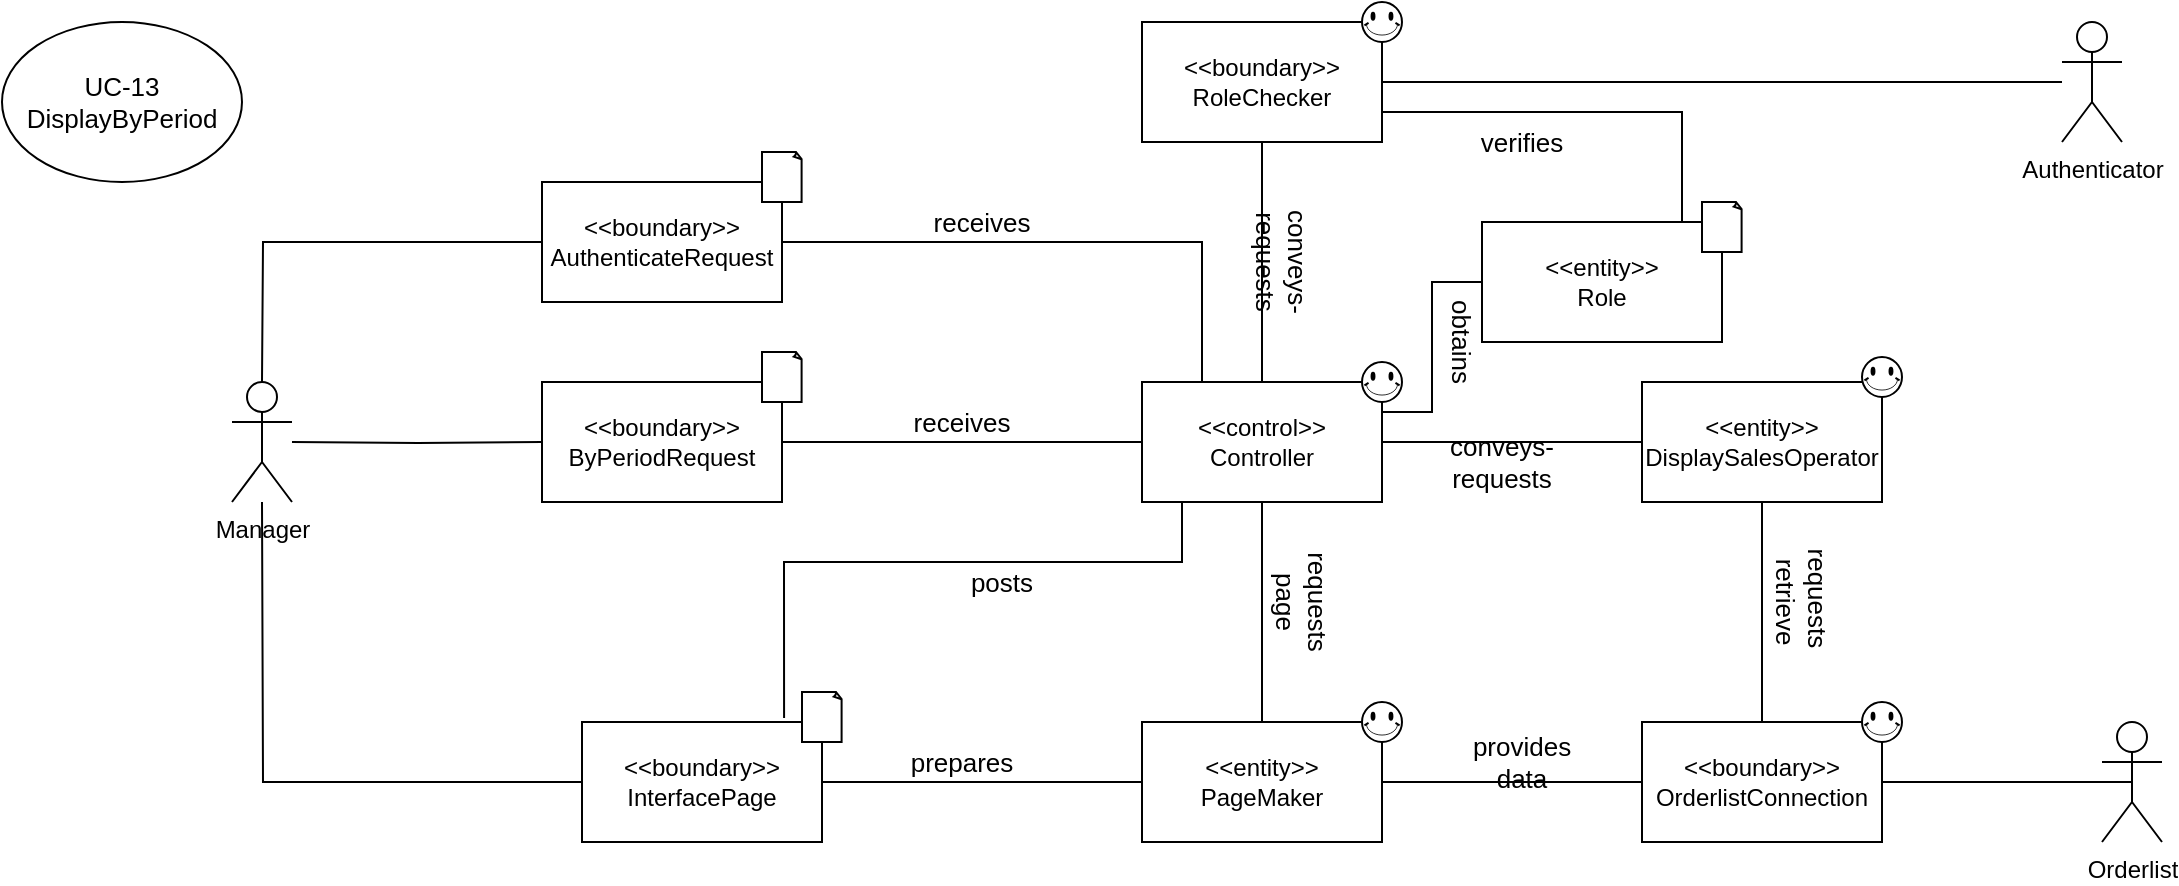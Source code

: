 <mxfile version="14.5.10" type="device"><diagram id="Y0a5yFrE13gmSuH_fW94" name="Page-1"><mxGraphModel dx="2889" dy="1122" grid="1" gridSize="10" guides="1" tooltips="1" connect="1" arrows="1" fold="1" page="1" pageScale="1" pageWidth="827" pageHeight="1169" math="0" shadow="0"><root><mxCell id="0"/><mxCell id="1" parent="0"/><mxCell id="iiYED96CAdbzTAdOjsHc-110" value="UC-13&lt;br&gt;DisplayByPeriod" style="ellipse;whiteSpace=wrap;html=1;fontSize=13;" parent="1" vertex="1"><mxGeometry x="-570" y="150" width="120" height="80" as="geometry"/></mxCell><mxCell id="UtvzBb3cU_X8dH8Na1ih-1" style="edgeStyle=orthogonalEdgeStyle;rounded=0;orthogonalLoop=1;jettySize=auto;html=1;entryX=0.5;entryY=0.5;entryDx=0;entryDy=0;entryPerimeter=0;endArrow=none;endFill=0;" edge="1" parent="1" source="UtvzBb3cU_X8dH8Na1ih-3" target="UtvzBb3cU_X8dH8Na1ih-24"><mxGeometry relative="1" as="geometry"/></mxCell><mxCell id="UtvzBb3cU_X8dH8Na1ih-2" style="edgeStyle=orthogonalEdgeStyle;rounded=0;orthogonalLoop=1;jettySize=auto;html=1;entryX=1;entryY=0.5;entryDx=0;entryDy=0;endArrow=none;endFill=0;" edge="1" parent="1" source="UtvzBb3cU_X8dH8Na1ih-3" target="UtvzBb3cU_X8dH8Na1ih-18"><mxGeometry relative="1" as="geometry"><Array as="points"><mxPoint x="300" y="530"/></Array></mxGeometry></mxCell><mxCell id="UtvzBb3cU_X8dH8Na1ih-3" value="&amp;lt;&amp;lt;boundary&amp;gt;&amp;gt;&lt;br&gt;OrderlistConnection" style="rounded=0;whiteSpace=wrap;html=1;" vertex="1" parent="1"><mxGeometry x="250" y="500" width="120" height="60" as="geometry"/></mxCell><mxCell id="UtvzBb3cU_X8dH8Na1ih-4" style="edgeStyle=orthogonalEdgeStyle;rounded=0;orthogonalLoop=1;jettySize=auto;html=1;endArrow=none;endFill=0;" edge="1" parent="1" target="UtvzBb3cU_X8dH8Na1ih-11"><mxGeometry relative="1" as="geometry"><mxPoint x="-425" y="360" as="sourcePoint"/></mxGeometry></mxCell><mxCell id="UtvzBb3cU_X8dH8Na1ih-5" style="edgeStyle=orthogonalEdgeStyle;rounded=0;orthogonalLoop=1;jettySize=auto;html=1;entryX=0.5;entryY=0;entryDx=0;entryDy=0;endArrow=none;endFill=0;" edge="1" parent="1" source="UtvzBb3cU_X8dH8Na1ih-6" target="UtvzBb3cU_X8dH8Na1ih-16"><mxGeometry relative="1" as="geometry"/></mxCell><mxCell id="UtvzBb3cU_X8dH8Na1ih-6" value="&amp;lt;&amp;lt;boundary&amp;gt;&amp;gt;&lt;br&gt;RoleChecker" style="rounded=0;whiteSpace=wrap;html=1;" vertex="1" parent="1"><mxGeometry y="150" width="120" height="60" as="geometry"/></mxCell><mxCell id="UtvzBb3cU_X8dH8Na1ih-7" style="edgeStyle=orthogonalEdgeStyle;rounded=0;orthogonalLoop=1;jettySize=auto;html=1;entryX=0.5;entryY=0;entryDx=0;entryDy=0;entryPerimeter=0;endArrow=none;endFill=0;" edge="1" parent="1" source="UtvzBb3cU_X8dH8Na1ih-9"><mxGeometry relative="1" as="geometry"><mxPoint x="-440" y="330" as="targetPoint"/></mxGeometry></mxCell><mxCell id="UtvzBb3cU_X8dH8Na1ih-8" style="edgeStyle=orthogonalEdgeStyle;rounded=0;orthogonalLoop=1;jettySize=auto;html=1;entryX=0.25;entryY=0;entryDx=0;entryDy=0;endArrow=none;endFill=0;" edge="1" parent="1" source="UtvzBb3cU_X8dH8Na1ih-9" target="UtvzBb3cU_X8dH8Na1ih-16"><mxGeometry relative="1" as="geometry"/></mxCell><mxCell id="UtvzBb3cU_X8dH8Na1ih-9" value="&amp;lt;&amp;lt;boundary&amp;gt;&amp;gt;&lt;br&gt;AuthenticateRequest" style="rounded=0;whiteSpace=wrap;html=1;" vertex="1" parent="1"><mxGeometry x="-300" y="230" width="120" height="60" as="geometry"/></mxCell><mxCell id="UtvzBb3cU_X8dH8Na1ih-10" style="edgeStyle=orthogonalEdgeStyle;rounded=0;orthogonalLoop=1;jettySize=auto;html=1;fontSize=13;endArrow=none;endFill=0;" edge="1" parent="1" source="UtvzBb3cU_X8dH8Na1ih-11" target="UtvzBb3cU_X8dH8Na1ih-16"><mxGeometry relative="1" as="geometry"/></mxCell><mxCell id="UtvzBb3cU_X8dH8Na1ih-11" value="&amp;lt;&amp;lt;boundary&amp;gt;&amp;gt;&lt;br&gt;ByPeriodRequest" style="rounded=0;whiteSpace=wrap;html=1;" vertex="1" parent="1"><mxGeometry x="-300" y="330" width="120" height="60" as="geometry"/></mxCell><mxCell id="UtvzBb3cU_X8dH8Na1ih-12" style="edgeStyle=orthogonalEdgeStyle;rounded=0;orthogonalLoop=1;jettySize=auto;html=1;endArrow=none;endFill=0;" edge="1" parent="1" source="UtvzBb3cU_X8dH8Na1ih-13"><mxGeometry relative="1" as="geometry"><mxPoint x="-440" y="390" as="targetPoint"/></mxGeometry></mxCell><mxCell id="UtvzBb3cU_X8dH8Na1ih-13" value="&amp;lt;&amp;lt;boundary&amp;gt;&amp;gt;&lt;br&gt;InterfacePage" style="rounded=0;whiteSpace=wrap;html=1;" vertex="1" parent="1"><mxGeometry x="-280" y="500" width="120" height="60" as="geometry"/></mxCell><mxCell id="UtvzBb3cU_X8dH8Na1ih-14" style="edgeStyle=orthogonalEdgeStyle;rounded=0;orthogonalLoop=1;jettySize=auto;html=1;entryX=0.842;entryY=-0.033;entryDx=0;entryDy=0;entryPerimeter=0;endArrow=none;endFill=0;" edge="1" parent="1" source="UtvzBb3cU_X8dH8Na1ih-16" target="UtvzBb3cU_X8dH8Na1ih-13"><mxGeometry relative="1" as="geometry"><Array as="points"><mxPoint x="20" y="420"/><mxPoint x="-179" y="420"/></Array></mxGeometry></mxCell><mxCell id="UtvzBb3cU_X8dH8Na1ih-15" style="edgeStyle=orthogonalEdgeStyle;rounded=0;orthogonalLoop=1;jettySize=auto;html=1;entryX=0.5;entryY=0;entryDx=0;entryDy=0;fontSize=13;endArrow=none;endFill=0;" edge="1" parent="1" source="UtvzBb3cU_X8dH8Na1ih-16" target="UtvzBb3cU_X8dH8Na1ih-18"><mxGeometry relative="1" as="geometry"/></mxCell><mxCell id="UtvzBb3cU_X8dH8Na1ih-16" value="&amp;lt;&amp;lt;control&amp;gt;&amp;gt;&lt;br&gt;Controller" style="rounded=0;whiteSpace=wrap;html=1;" vertex="1" parent="1"><mxGeometry y="330" width="120" height="60" as="geometry"/></mxCell><mxCell id="UtvzBb3cU_X8dH8Na1ih-17" style="edgeStyle=orthogonalEdgeStyle;rounded=0;orthogonalLoop=1;jettySize=auto;html=1;endArrow=none;endFill=0;" edge="1" parent="1" source="UtvzBb3cU_X8dH8Na1ih-18" target="UtvzBb3cU_X8dH8Na1ih-13"><mxGeometry relative="1" as="geometry"/></mxCell><mxCell id="UtvzBb3cU_X8dH8Na1ih-18" value="&amp;lt;&amp;lt;entity&amp;gt;&amp;gt;&lt;br&gt;PageMaker" style="rounded=0;whiteSpace=wrap;html=1;" vertex="1" parent="1"><mxGeometry y="500" width="120" height="60" as="geometry"/></mxCell><mxCell id="UtvzBb3cU_X8dH8Na1ih-19" style="edgeStyle=orthogonalEdgeStyle;rounded=0;orthogonalLoop=1;jettySize=auto;html=1;entryX=1;entryY=0.25;entryDx=0;entryDy=0;endArrow=none;endFill=0;" edge="1" parent="1" source="UtvzBb3cU_X8dH8Na1ih-21" target="UtvzBb3cU_X8dH8Na1ih-16"><mxGeometry relative="1" as="geometry"/></mxCell><mxCell id="UtvzBb3cU_X8dH8Na1ih-20" style="edgeStyle=orthogonalEdgeStyle;rounded=0;orthogonalLoop=1;jettySize=auto;html=1;entryX=1;entryY=0.75;entryDx=0;entryDy=0;endArrow=none;endFill=0;" edge="1" parent="1" source="UtvzBb3cU_X8dH8Na1ih-21" target="UtvzBb3cU_X8dH8Na1ih-6"><mxGeometry relative="1" as="geometry"><Array as="points"><mxPoint x="270" y="195"/></Array></mxGeometry></mxCell><mxCell id="UtvzBb3cU_X8dH8Na1ih-21" value="&amp;lt;&amp;lt;entity&amp;gt;&amp;gt;&lt;br&gt;Role" style="rounded=0;whiteSpace=wrap;html=1;" vertex="1" parent="1"><mxGeometry x="170" y="250" width="120" height="60" as="geometry"/></mxCell><mxCell id="UtvzBb3cU_X8dH8Na1ih-22" style="edgeStyle=orthogonalEdgeStyle;rounded=0;orthogonalLoop=1;jettySize=auto;html=1;entryX=1;entryY=0.5;entryDx=0;entryDy=0;endArrow=none;endFill=0;" edge="1" parent="1" source="UtvzBb3cU_X8dH8Na1ih-23" target="UtvzBb3cU_X8dH8Na1ih-6"><mxGeometry relative="1" as="geometry"/></mxCell><mxCell id="UtvzBb3cU_X8dH8Na1ih-23" value="Authenticator" style="shape=umlActor;verticalLabelPosition=bottom;verticalAlign=top;html=1;outlineConnect=0;" vertex="1" parent="1"><mxGeometry x="460" y="150" width="30" height="60" as="geometry"/></mxCell><mxCell id="UtvzBb3cU_X8dH8Na1ih-24" value="Orderlist" style="shape=umlActor;verticalLabelPosition=bottom;verticalAlign=top;html=1;outlineConnect=0;" vertex="1" parent="1"><mxGeometry x="480" y="500" width="30" height="60" as="geometry"/></mxCell><mxCell id="UtvzBb3cU_X8dH8Na1ih-25" value="receives" style="text;html=1;strokeColor=none;fillColor=none;align=center;verticalAlign=middle;whiteSpace=wrap;rounded=0;fontSize=13;" vertex="1" parent="1"><mxGeometry x="-100" y="240" width="40" height="20" as="geometry"/></mxCell><mxCell id="UtvzBb3cU_X8dH8Na1ih-26" value="receives" style="text;html=1;strokeColor=none;fillColor=none;align=center;verticalAlign=middle;whiteSpace=wrap;rounded=0;fontSize=13;" vertex="1" parent="1"><mxGeometry x="-110" y="340" width="40" height="20" as="geometry"/></mxCell><mxCell id="UtvzBb3cU_X8dH8Na1ih-27" value="posts" style="text;html=1;strokeColor=none;fillColor=none;align=center;verticalAlign=middle;whiteSpace=wrap;rounded=0;fontSize=13;" vertex="1" parent="1"><mxGeometry x="-90" y="420" width="40" height="20" as="geometry"/></mxCell><mxCell id="UtvzBb3cU_X8dH8Na1ih-28" value="prepares" style="text;html=1;strokeColor=none;fillColor=none;align=center;verticalAlign=middle;whiteSpace=wrap;rounded=0;fontSize=13;" vertex="1" parent="1"><mxGeometry x="-110" y="510" width="40" height="20" as="geometry"/></mxCell><mxCell id="UtvzBb3cU_X8dH8Na1ih-29" value="conveys-requests" style="text;html=1;strokeColor=none;fillColor=none;align=center;verticalAlign=middle;whiteSpace=wrap;rounded=0;fontSize=13;rotation=90;" vertex="1" parent="1"><mxGeometry x="50" y="260" width="40" height="20" as="geometry"/></mxCell><mxCell id="UtvzBb3cU_X8dH8Na1ih-30" value="conveys-requests" style="text;html=1;strokeColor=none;fillColor=none;align=center;verticalAlign=middle;whiteSpace=wrap;rounded=0;fontSize=13;" vertex="1" parent="1"><mxGeometry x="160" y="360" width="40" height="20" as="geometry"/></mxCell><mxCell id="UtvzBb3cU_X8dH8Na1ih-31" value="obtains" style="text;html=1;strokeColor=none;fillColor=none;align=center;verticalAlign=middle;whiteSpace=wrap;rounded=0;fontSize=13;rotation=90;" vertex="1" parent="1"><mxGeometry x="140" y="300" width="40" height="20" as="geometry"/></mxCell><mxCell id="UtvzBb3cU_X8dH8Na1ih-32" value="verifies" style="text;html=1;strokeColor=none;fillColor=none;align=center;verticalAlign=middle;whiteSpace=wrap;rounded=0;fontSize=13;" vertex="1" parent="1"><mxGeometry x="170" y="200" width="40" height="20" as="geometry"/></mxCell><mxCell id="UtvzBb3cU_X8dH8Na1ih-33" value="requests page" style="text;html=1;strokeColor=none;fillColor=none;align=center;verticalAlign=middle;whiteSpace=wrap;rounded=0;fontSize=13;rotation=90;" vertex="1" parent="1"><mxGeometry x="60" y="430" width="40" height="20" as="geometry"/></mxCell><mxCell id="UtvzBb3cU_X8dH8Na1ih-34" value="" style="verticalLabelPosition=bottom;verticalAlign=top;html=1;shape=mxgraph.basic.smiley;fontSize=13;" vertex="1" parent="1"><mxGeometry x="110" y="490" width="20" height="20" as="geometry"/></mxCell><mxCell id="UtvzBb3cU_X8dH8Na1ih-35" value="" style="verticalLabelPosition=bottom;verticalAlign=top;html=1;shape=mxgraph.basic.smiley;fontSize=13;" vertex="1" parent="1"><mxGeometry x="110" y="320" width="20" height="20" as="geometry"/></mxCell><mxCell id="UtvzBb3cU_X8dH8Na1ih-36" value="" style="verticalLabelPosition=bottom;verticalAlign=top;html=1;shape=mxgraph.basic.smiley;fontSize=13;" vertex="1" parent="1"><mxGeometry x="110" y="140" width="20" height="20" as="geometry"/></mxCell><mxCell id="UtvzBb3cU_X8dH8Na1ih-37" value="" style="verticalLabelPosition=bottom;verticalAlign=top;html=1;shape=mxgraph.basic.smiley;fontSize=13;" vertex="1" parent="1"><mxGeometry x="360" y="490" width="20" height="20" as="geometry"/></mxCell><mxCell id="UtvzBb3cU_X8dH8Na1ih-38" value="" style="whiteSpace=wrap;html=1;shape=mxgraph.basic.document;fontSize=13;" vertex="1" parent="1"><mxGeometry x="280" y="240" width="20" height="25" as="geometry"/></mxCell><mxCell id="UtvzBb3cU_X8dH8Na1ih-39" value="" style="whiteSpace=wrap;html=1;shape=mxgraph.basic.document;fontSize=13;" vertex="1" parent="1"><mxGeometry x="-190" y="215" width="20" height="25" as="geometry"/></mxCell><mxCell id="UtvzBb3cU_X8dH8Na1ih-40" value="" style="whiteSpace=wrap;html=1;shape=mxgraph.basic.document;fontSize=13;" vertex="1" parent="1"><mxGeometry x="-190" y="315" width="20" height="25" as="geometry"/></mxCell><mxCell id="UtvzBb3cU_X8dH8Na1ih-41" value="" style="whiteSpace=wrap;html=1;shape=mxgraph.basic.document;fontSize=13;" vertex="1" parent="1"><mxGeometry x="-170" y="485" width="20" height="25" as="geometry"/></mxCell><mxCell id="UtvzBb3cU_X8dH8Na1ih-42" value="provides data" style="text;html=1;strokeColor=none;fillColor=none;align=center;verticalAlign=middle;whiteSpace=wrap;rounded=0;fontSize=13;" vertex="1" parent="1"><mxGeometry x="170" y="510" width="40" height="20" as="geometry"/></mxCell><mxCell id="UtvzBb3cU_X8dH8Na1ih-43" style="edgeStyle=orthogonalEdgeStyle;rounded=0;orthogonalLoop=1;jettySize=auto;html=1;entryX=0.5;entryY=0;entryDx=0;entryDy=0;endArrow=none;endFill=0;" edge="1" parent="1" source="UtvzBb3cU_X8dH8Na1ih-45" target="UtvzBb3cU_X8dH8Na1ih-3"><mxGeometry relative="1" as="geometry"/></mxCell><mxCell id="UtvzBb3cU_X8dH8Na1ih-44" style="edgeStyle=orthogonalEdgeStyle;rounded=0;orthogonalLoop=1;jettySize=auto;html=1;endArrow=none;endFill=0;entryX=1;entryY=0.5;entryDx=0;entryDy=0;" edge="1" parent="1" source="UtvzBb3cU_X8dH8Na1ih-45" target="UtvzBb3cU_X8dH8Na1ih-16"><mxGeometry relative="1" as="geometry"><mxPoint x="130" y="360" as="targetPoint"/></mxGeometry></mxCell><mxCell id="UtvzBb3cU_X8dH8Na1ih-45" value="&amp;lt;&amp;lt;entity&amp;gt;&amp;gt;&lt;br&gt;DisplaySalesOperator" style="rounded=0;whiteSpace=wrap;html=1;" vertex="1" parent="1"><mxGeometry x="250" y="330" width="120" height="60" as="geometry"/></mxCell><mxCell id="UtvzBb3cU_X8dH8Na1ih-46" value="requests&amp;nbsp;&lt;br&gt;retrieve" style="text;html=1;strokeColor=none;fillColor=none;align=center;verticalAlign=middle;whiteSpace=wrap;rounded=0;fontSize=13;rotation=90;" vertex="1" parent="1"><mxGeometry x="310" y="430" width="40" height="20" as="geometry"/></mxCell><mxCell id="UtvzBb3cU_X8dH8Na1ih-47" value="" style="verticalLabelPosition=bottom;verticalAlign=top;html=1;shape=mxgraph.basic.smiley;fontSize=13;" vertex="1" parent="1"><mxGeometry x="360" y="317.5" width="20" height="20" as="geometry"/></mxCell><mxCell id="UtvzBb3cU_X8dH8Na1ih-48" value="Manager" style="shape=umlActor;verticalLabelPosition=bottom;verticalAlign=top;html=1;outlineConnect=0;" vertex="1" parent="1"><mxGeometry x="-455" y="330" width="30" height="60" as="geometry"/></mxCell></root></mxGraphModel></diagram></mxfile>